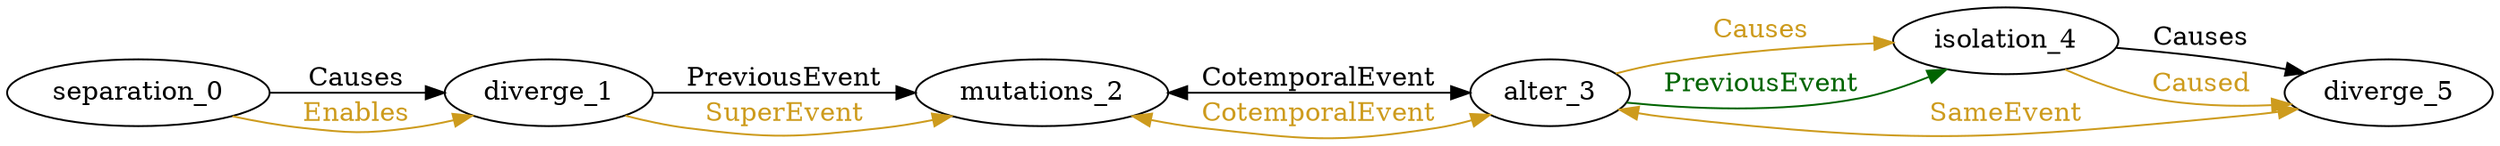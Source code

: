 digraph finite_state_machine { 
	rankdir=LR;
	size="50,50";
node0 [label = "separation_0"]
node1 [label = "diverge_1"]
node2 [label = "mutations_2"]
node3 [label = "alter_3"]
node4 [label = "isolation_4"]
node5 [label = "diverge_5"]
node0 -> node1 [ label = "Causes" fontcolor="black"  color = "Black"];
node0 -> node1 [ label = "Enables" fontcolor="goldenrod3"  color = "goldenrod3"];
node1 -> node2 [ label = "PreviousEvent" fontcolor="black"  color = "Black"];
node1 -> node2 [ label = "SuperEvent" fontcolor="goldenrod3"  color = "goldenrod3"];
node2 -> node3 [ label = "CotemporalEvent" fontcolor="black" dir = "both" color = "Black"];
node2 -> node3 [ label = "CotemporalEvent" fontcolor="goldenrod3" dir = "both" color = "goldenrod3"];
node3 -> node4 [ label = "Causes" fontcolor="goldenrod3"  color = "goldenrod3"];
node3 -> node5 [ label = "SameEvent" fontcolor="goldenrod3" dir = "both" color = "goldenrod3"];
node4 -> node5 [ label = "Causes" fontcolor="black"  color = "Black"];
node4 -> node5 [ label = "Caused" fontcolor="goldenrod3"  color = "goldenrod3"];
node3 -> node4 [ label = "PreviousEvent" fontcolor="darkgreen"  color = "darkgreen"];
}